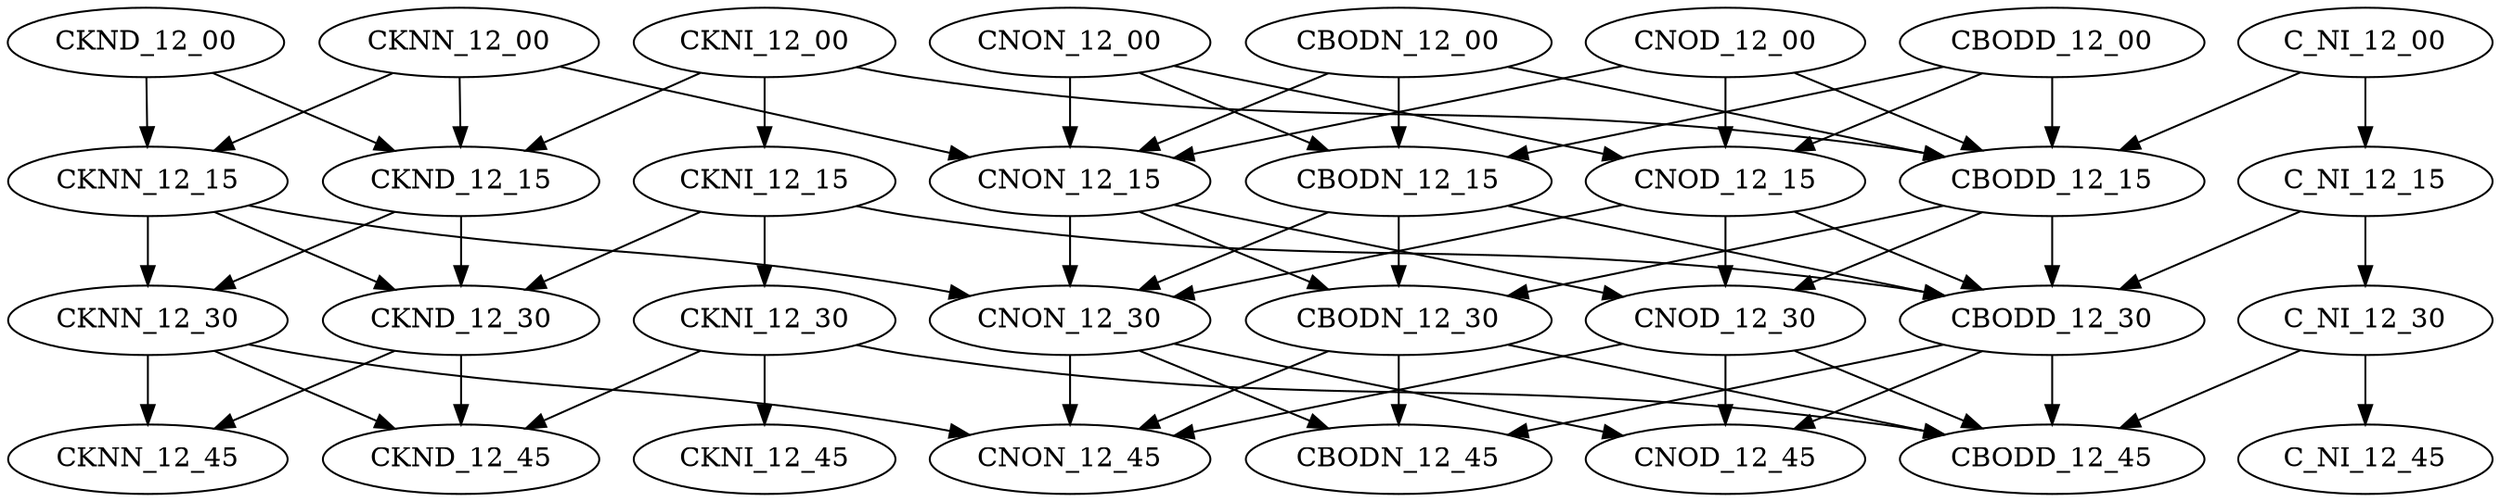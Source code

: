 strict digraph G {
CKNN_12_00;
CKNI_12_45;
CBODN_12_30;
CBODD_12_30;
CBODD_12_45;
CNOD_12_45;
CBODN_12_45;
C_NI_12_15;
CNON_12_30;
CBODN_12_15;
CKND_12_00;
C_NI_12_45;
CKND_12_45;
CNOD_12_15;
C_NI_12_30;
CNOD_12_00;
CNON_12_45;
CKND_12_30;
C_NI_12_00;
CBODN_12_00;
CKNI_12_00;
CKNN_12_45;
CKNI_12_15;
CNON_12_00;
CNOD_12_30;
CBODD_12_15;
CKNN_12_30;
CBODD_12_00;
CKND_12_15;
CKNN_12_15;
CKNI_12_30;
CNON_12_15;
CKNN_12_00 -> CKND_12_15;
CKNN_12_00 -> CKNN_12_15;
CKNN_12_00 -> CNON_12_15;
CBODN_12_30 -> CNON_12_45;
CBODN_12_30 -> CBODD_12_45;
CBODN_12_30 -> CBODN_12_45;
CBODD_12_30 -> CNOD_12_45;
CBODD_12_30 -> CBODD_12_45;
CBODD_12_30 -> CBODN_12_45;
C_NI_12_15 -> C_NI_12_30;
C_NI_12_15 -> CBODD_12_30;
CNON_12_30 -> CNON_12_45;
CNON_12_30 -> CNOD_12_45;
CNON_12_30 -> CBODN_12_45;
CBODN_12_15 -> CNON_12_30;
CBODN_12_15 -> CBODN_12_30;
CBODN_12_15 -> CBODD_12_30;
CKND_12_00 -> CKND_12_15;
CKND_12_00 -> CKNN_12_15;
CNOD_12_15 -> CNON_12_30;
CNOD_12_15 -> CNOD_12_30;
CNOD_12_15 -> CBODD_12_30;
C_NI_12_30 -> CBODD_12_45;
C_NI_12_30 -> C_NI_12_45;
CNOD_12_00 -> CNOD_12_15;
CNOD_12_00 -> CNON_12_15;
CNOD_12_00 -> CBODD_12_15;
CKND_12_30 -> CKND_12_45;
CKND_12_30 -> CKNN_12_45;
C_NI_12_00 -> CBODD_12_15;
C_NI_12_00 -> C_NI_12_15;
CBODN_12_00 -> CBODN_12_15;
CBODN_12_00 -> CNON_12_15;
CBODN_12_00 -> CBODD_12_15;
CKNI_12_00 -> CKND_12_15;
CKNI_12_00 -> CKNI_12_15;
CKNI_12_00 -> CBODD_12_15;
CKNI_12_15 -> CKND_12_30;
CKNI_12_15 -> CKNI_12_30;
CKNI_12_15 -> CBODD_12_30;
CNON_12_00 -> CBODN_12_15;
CNON_12_00 -> CNOD_12_15;
CNON_12_00 -> CNON_12_15;
CNOD_12_30 -> CNON_12_45;
CNOD_12_30 -> CNOD_12_45;
CNOD_12_30 -> CBODD_12_45;
CBODD_12_15 -> CBODN_12_30;
CBODD_12_15 -> CBODD_12_30;
CBODD_12_15 -> CNOD_12_30;
CKNN_12_30 -> CNON_12_45;
CKNN_12_30 -> CKND_12_45;
CKNN_12_30 -> CKNN_12_45;
CBODD_12_00 -> CBODN_12_15;
CBODD_12_00 -> CNOD_12_15;
CBODD_12_00 -> CBODD_12_15;
CKND_12_15 -> CKNN_12_30;
CKND_12_15 -> CKND_12_30;
CKNN_12_15 -> CKNN_12_30;
CKNN_12_15 -> CNON_12_30;
CKNN_12_15 -> CKND_12_30;
CKNI_12_30 -> CKND_12_45;
CKNI_12_30 -> CKNI_12_45;
CKNI_12_30 -> CBODD_12_45;
CNON_12_15 -> CNON_12_30;
CNON_12_15 -> CNOD_12_30;
CNON_12_15 -> CBODN_12_30;
}
